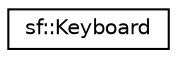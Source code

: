digraph "Graphical Class Hierarchy"
{
  edge [fontname="Helvetica",fontsize="10",labelfontname="Helvetica",labelfontsize="10"];
  node [fontname="Helvetica",fontsize="10",shape=record];
  rankdir="LR";
  Node0 [label="sf::Keyboard",height=0.2,width=0.4,color="black", fillcolor="white", style="filled",URL="$classsf_1_1_keyboard.html",tooltip="Give access to the real-time state of the keyboard. "];
}
